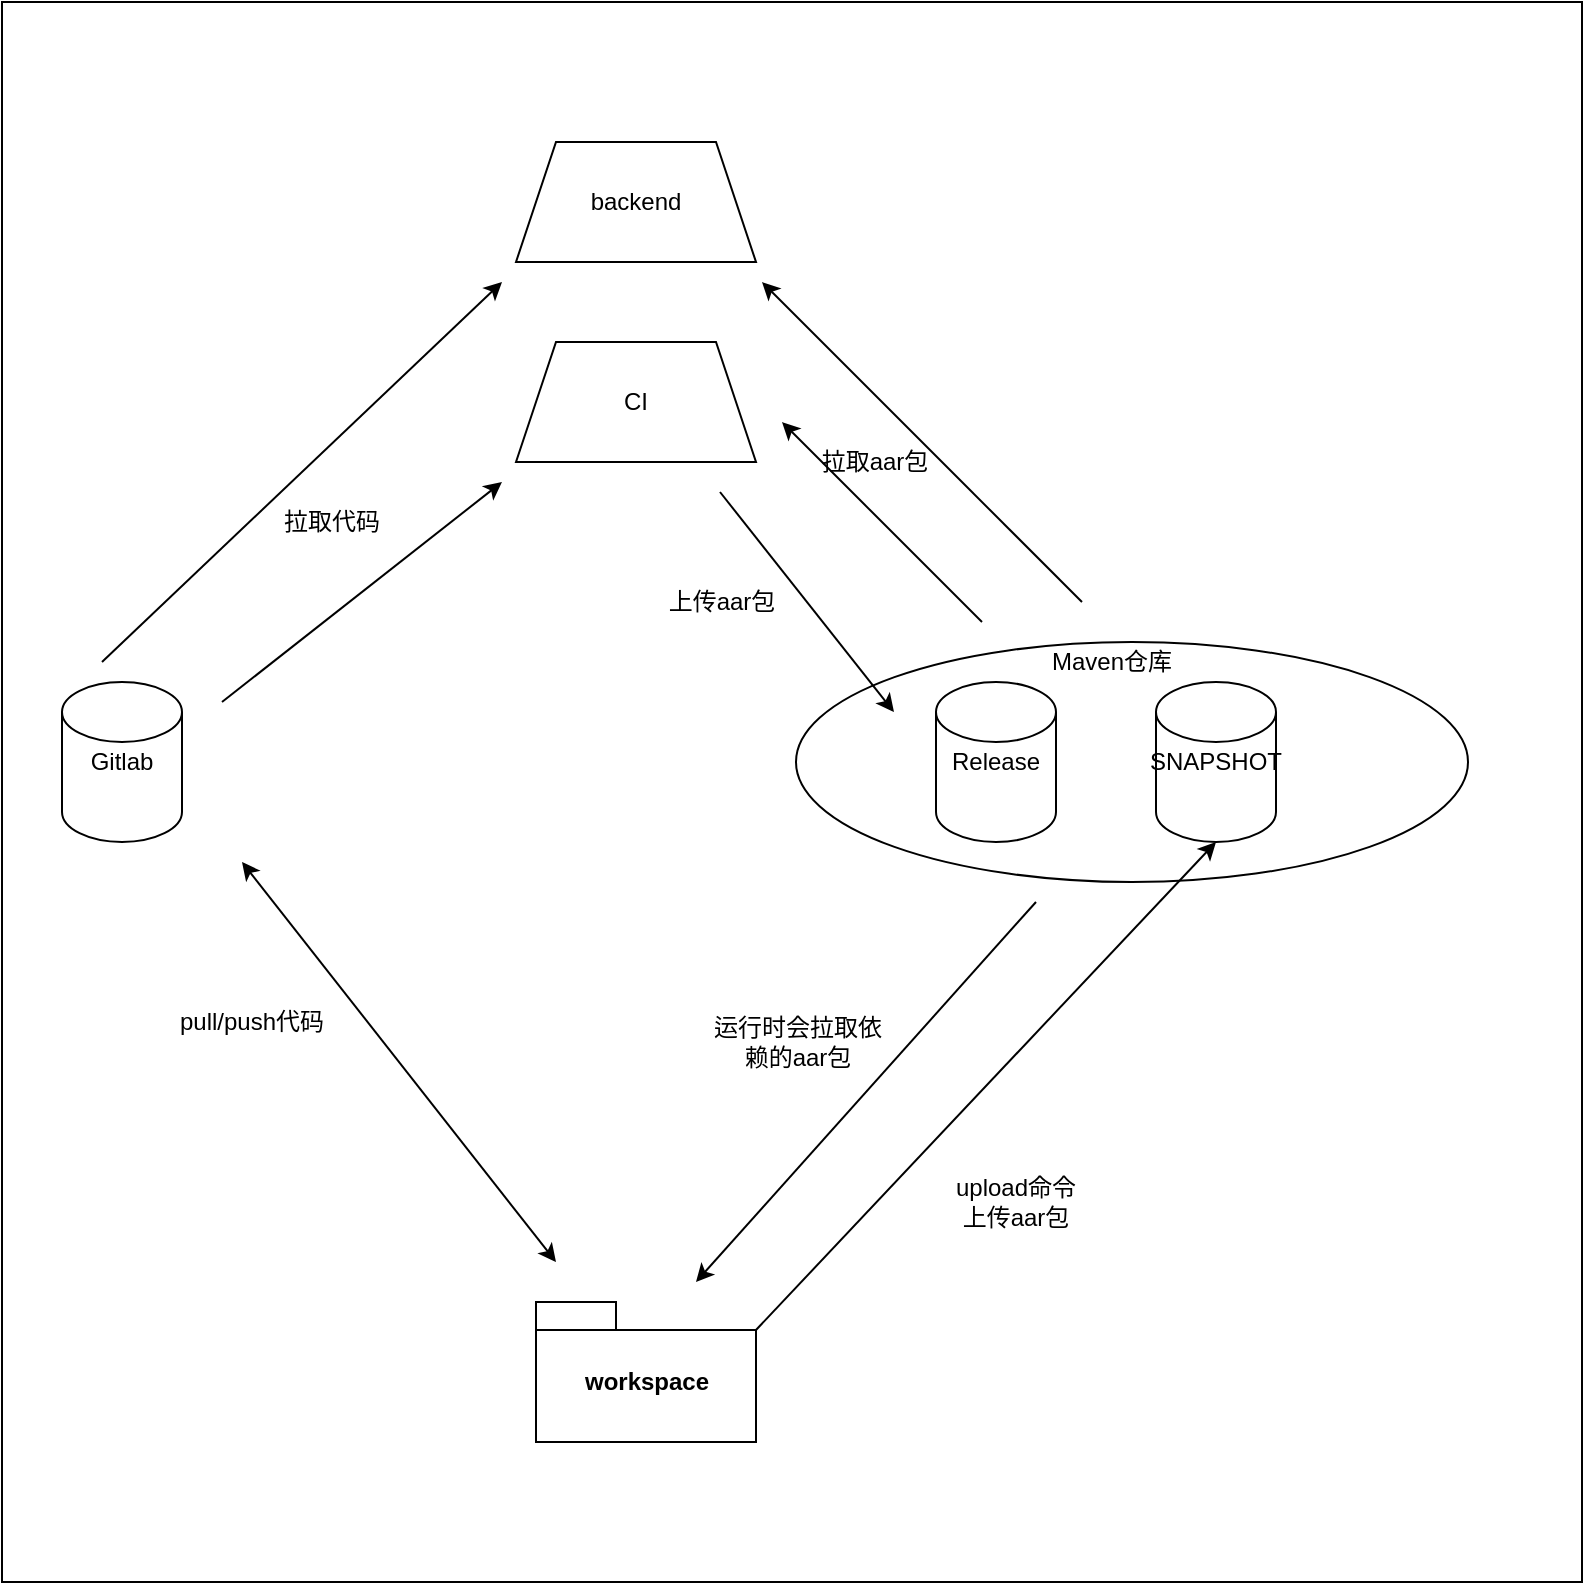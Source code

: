 <mxfile version="13.6.5" type="github">
  <diagram id="nkL6rd734fifXC6inKpp" name="Page-1">
    <mxGraphModel dx="1005" dy="768" grid="1" gridSize="10" guides="1" tooltips="1" connect="1" arrows="1" fold="1" page="1" pageScale="1" pageWidth="827" pageHeight="1169" math="0" shadow="0">
      <root>
        <mxCell id="0" />
        <mxCell id="1" parent="0" />
        <mxCell id="Y0ZhOak-xV-AbiDTGlnk-5" value="" style="whiteSpace=wrap;html=1;aspect=fixed;" parent="1" vertex="1">
          <mxGeometry x="20" y="30" width="790" height="790" as="geometry" />
        </mxCell>
        <mxCell id="ckzIeAeVdmB4fhRORM2E-3" value="" style="ellipse;whiteSpace=wrap;html=1;" parent="1" vertex="1">
          <mxGeometry x="417" y="350" width="336" height="120" as="geometry" />
        </mxCell>
        <mxCell id="ckzIeAeVdmB4fhRORM2E-1" value="Release" style="shape=cylinder2;whiteSpace=wrap;html=1;boundedLbl=1;backgroundOutline=1;size=15;" parent="1" vertex="1">
          <mxGeometry x="487" y="370" width="60" height="80" as="geometry" />
        </mxCell>
        <mxCell id="ckzIeAeVdmB4fhRORM2E-2" value="SNAPSHOT" style="shape=cylinder2;whiteSpace=wrap;html=1;boundedLbl=1;backgroundOutline=1;size=15;" parent="1" vertex="1">
          <mxGeometry x="597" y="370" width="60" height="80" as="geometry" />
        </mxCell>
        <mxCell id="ckzIeAeVdmB4fhRORM2E-4" value="Gitlab" style="shape=cylinder2;whiteSpace=wrap;html=1;boundedLbl=1;backgroundOutline=1;size=15;" parent="1" vertex="1">
          <mxGeometry x="50" y="370" width="60" height="80" as="geometry" />
        </mxCell>
        <mxCell id="ckzIeAeVdmB4fhRORM2E-5" value="workspace" style="shape=folder;fontStyle=1;spacingTop=10;tabWidth=40;tabHeight=14;tabPosition=left;html=1;" parent="1" vertex="1">
          <mxGeometry x="287" y="680" width="110" height="70" as="geometry" />
        </mxCell>
        <mxCell id="ckzIeAeVdmB4fhRORM2E-7" value="CI" style="shape=trapezoid;perimeter=trapezoidPerimeter;whiteSpace=wrap;html=1;fixedSize=1;" parent="1" vertex="1">
          <mxGeometry x="277" y="200" width="120" height="60" as="geometry" />
        </mxCell>
        <mxCell id="ckzIeAeVdmB4fhRORM2E-8" value="" style="endArrow=classic;startArrow=classic;html=1;" parent="1" edge="1">
          <mxGeometry width="50" height="50" relative="1" as="geometry">
            <mxPoint x="297" y="660" as="sourcePoint" />
            <mxPoint x="140" y="460" as="targetPoint" />
          </mxGeometry>
        </mxCell>
        <mxCell id="ckzIeAeVdmB4fhRORM2E-10" value="" style="endArrow=classic;html=1;exitX=0;exitY=0;exitDx=110;exitDy=14;exitPerimeter=0;" parent="1" source="ckzIeAeVdmB4fhRORM2E-5" edge="1">
          <mxGeometry width="50" height="50" relative="1" as="geometry">
            <mxPoint x="525.462" y="570" as="sourcePoint" />
            <mxPoint x="627" y="450" as="targetPoint" />
          </mxGeometry>
        </mxCell>
        <mxCell id="ckzIeAeVdmB4fhRORM2E-15" value="upload命令&lt;br&gt;上传aar包" style="text;html=1;strokeColor=none;fillColor=none;align=center;verticalAlign=middle;whiteSpace=wrap;rounded=0;" parent="1" vertex="1">
          <mxGeometry x="477" y="610" width="100" height="40" as="geometry" />
        </mxCell>
        <mxCell id="ckzIeAeVdmB4fhRORM2E-17" value="" style="endArrow=classic;html=1;" parent="1" edge="1">
          <mxGeometry width="50" height="50" relative="1" as="geometry">
            <mxPoint x="537" y="480" as="sourcePoint" />
            <mxPoint x="367" y="670" as="targetPoint" />
          </mxGeometry>
        </mxCell>
        <mxCell id="ckzIeAeVdmB4fhRORM2E-18" value="Maven仓库" style="text;html=1;strokeColor=none;fillColor=none;align=center;verticalAlign=middle;whiteSpace=wrap;rounded=0;" parent="1" vertex="1">
          <mxGeometry x="530" y="350" width="90" height="20" as="geometry" />
        </mxCell>
        <mxCell id="ckzIeAeVdmB4fhRORM2E-19" value="" style="endArrow=classic;html=1;" parent="1" edge="1">
          <mxGeometry width="50" height="50" relative="1" as="geometry">
            <mxPoint x="130" y="380" as="sourcePoint" />
            <mxPoint x="270" y="270" as="targetPoint" />
          </mxGeometry>
        </mxCell>
        <mxCell id="ckzIeAeVdmB4fhRORM2E-21" value="拉取代码" style="text;html=1;strokeColor=none;fillColor=none;align=center;verticalAlign=middle;whiteSpace=wrap;rounded=0;" parent="1" vertex="1">
          <mxGeometry x="150" y="280" width="70" height="20" as="geometry" />
        </mxCell>
        <mxCell id="ckzIeAeVdmB4fhRORM2E-22" value="" style="endArrow=classic;html=1;" parent="1" edge="1">
          <mxGeometry width="50" height="50" relative="1" as="geometry">
            <mxPoint x="379" y="275" as="sourcePoint" />
            <mxPoint x="466" y="385" as="targetPoint" />
          </mxGeometry>
        </mxCell>
        <mxCell id="ckzIeAeVdmB4fhRORM2E-23" value="上传aar包" style="text;html=1;strokeColor=none;fillColor=none;align=center;verticalAlign=middle;whiteSpace=wrap;rounded=0;" parent="1" vertex="1">
          <mxGeometry x="340" y="320" width="80" height="20" as="geometry" />
        </mxCell>
        <mxCell id="ckzIeAeVdmB4fhRORM2E-24" value="pull/push代码" style="text;html=1;strokeColor=none;fillColor=none;align=center;verticalAlign=middle;whiteSpace=wrap;rounded=0;" parent="1" vertex="1">
          <mxGeometry x="100" y="530" width="90" height="20" as="geometry" />
        </mxCell>
        <mxCell id="ckzIeAeVdmB4fhRORM2E-25" value="运行时会拉取依赖的aar包" style="text;html=1;strokeColor=none;fillColor=none;align=center;verticalAlign=middle;whiteSpace=wrap;rounded=0;" parent="1" vertex="1">
          <mxGeometry x="370" y="530" width="96" height="40" as="geometry" />
        </mxCell>
        <mxCell id="ckzIeAeVdmB4fhRORM2E-26" value="backend" style="shape=trapezoid;perimeter=trapezoidPerimeter;whiteSpace=wrap;html=1;fixedSize=1;" parent="1" vertex="1">
          <mxGeometry x="277" y="100" width="120" height="60" as="geometry" />
        </mxCell>
        <mxCell id="ckzIeAeVdmB4fhRORM2E-29" value="拉取aar包" style="text;html=1;strokeColor=none;fillColor=none;align=center;verticalAlign=middle;whiteSpace=wrap;rounded=0;" parent="1" vertex="1">
          <mxGeometry x="420" y="250" width="73" height="20" as="geometry" />
        </mxCell>
        <mxCell id="ckzIeAeVdmB4fhRORM2E-30" value="" style="endArrow=classic;html=1;" parent="1" edge="1">
          <mxGeometry width="50" height="50" relative="1" as="geometry">
            <mxPoint x="560" y="330" as="sourcePoint" />
            <mxPoint x="400" y="170" as="targetPoint" />
          </mxGeometry>
        </mxCell>
        <mxCell id="Y0ZhOak-xV-AbiDTGlnk-3" value="" style="endArrow=classic;html=1;" parent="1" edge="1">
          <mxGeometry width="50" height="50" relative="1" as="geometry">
            <mxPoint x="70" y="360" as="sourcePoint" />
            <mxPoint x="270" y="170" as="targetPoint" />
          </mxGeometry>
        </mxCell>
        <mxCell id="a-80eSq1_pzofOQ7LhVC-2" value="" style="endArrow=classic;html=1;" edge="1" parent="1">
          <mxGeometry width="50" height="50" relative="1" as="geometry">
            <mxPoint x="510" y="340" as="sourcePoint" />
            <mxPoint x="410" y="240" as="targetPoint" />
            <Array as="points" />
          </mxGeometry>
        </mxCell>
      </root>
    </mxGraphModel>
  </diagram>
</mxfile>

